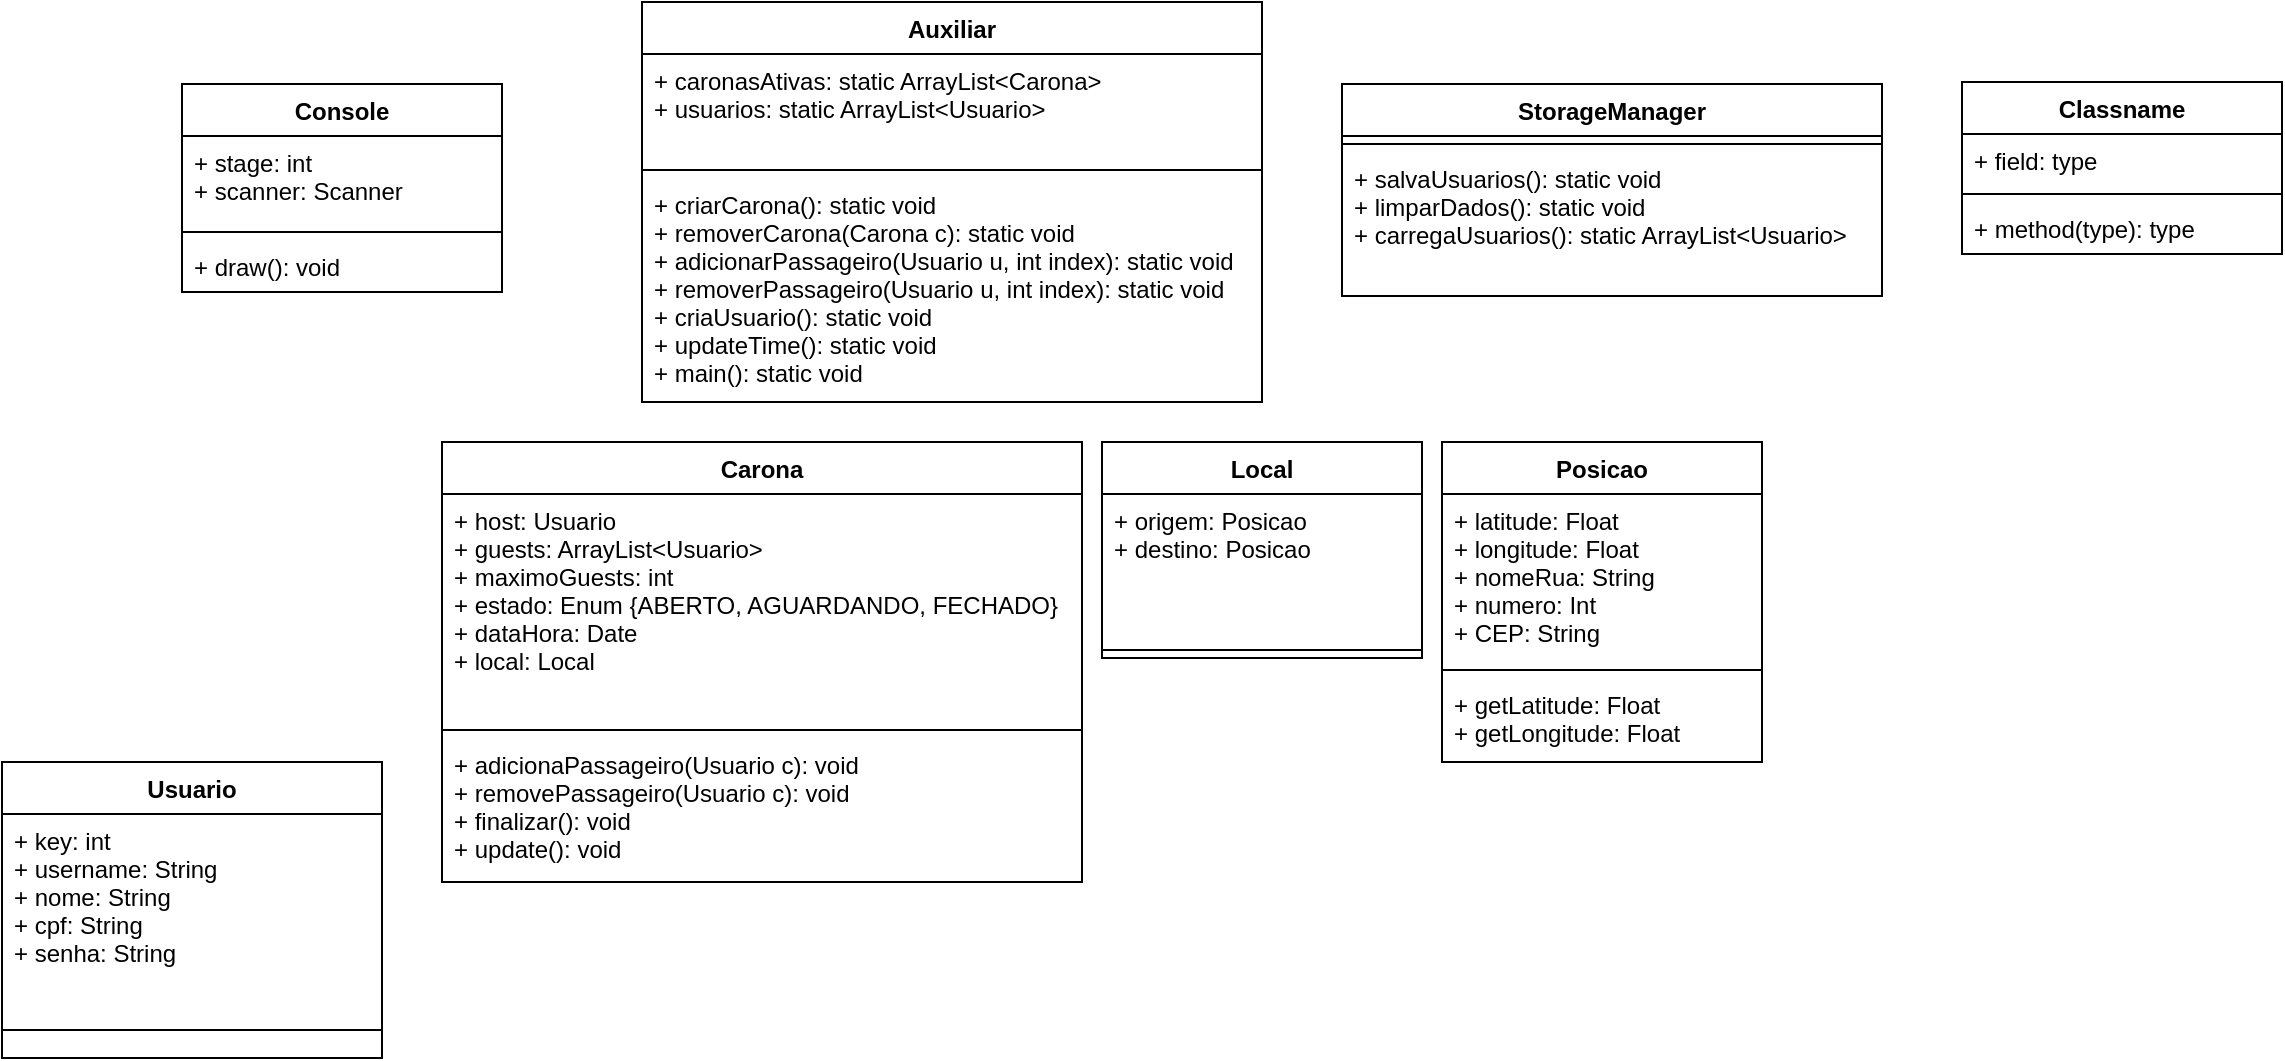 <mxfile version="13.10.7" type="device"><diagram id="C5RBs43oDa-KdzZeNtuy" name="Page-1"><mxGraphModel dx="1038" dy="580" grid="1" gridSize="10" guides="1" tooltips="1" connect="1" arrows="1" fold="1" page="1" pageScale="1" pageWidth="827" pageHeight="1169" math="0" shadow="0"><root><mxCell id="WIyWlLk6GJQsqaUBKTNV-0"/><mxCell id="WIyWlLk6GJQsqaUBKTNV-1" parent="WIyWlLk6GJQsqaUBKTNV-0"/><mxCell id="70YJ4k9ds1o5UzrM6RvZ-0" value="Carona" style="swimlane;fontStyle=1;align=center;verticalAlign=top;childLayout=stackLayout;horizontal=1;startSize=26;horizontalStack=0;resizeParent=1;resizeParentMax=0;resizeLast=0;collapsible=1;marginBottom=0;" parent="WIyWlLk6GJQsqaUBKTNV-1" vertex="1"><mxGeometry x="230" y="220" width="320" height="220" as="geometry"/></mxCell><mxCell id="70YJ4k9ds1o5UzrM6RvZ-1" value="+ host: Usuario&#10;+ guests: ArrayList&lt;Usuario&gt;&#10;+ maximoGuests: int&#10;+ estado: Enum {ABERTO, AGUARDANDO, FECHADO}&#10;+ dataHora: Date&#10;+ local: Local" style="text;strokeColor=none;fillColor=none;align=left;verticalAlign=top;spacingLeft=4;spacingRight=4;overflow=hidden;rotatable=0;points=[[0,0.5],[1,0.5]];portConstraint=eastwest;" parent="70YJ4k9ds1o5UzrM6RvZ-0" vertex="1"><mxGeometry y="26" width="320" height="114" as="geometry"/></mxCell><mxCell id="70YJ4k9ds1o5UzrM6RvZ-2" value="" style="line;strokeWidth=1;fillColor=none;align=left;verticalAlign=middle;spacingTop=-1;spacingLeft=3;spacingRight=3;rotatable=0;labelPosition=right;points=[];portConstraint=eastwest;" parent="70YJ4k9ds1o5UzrM6RvZ-0" vertex="1"><mxGeometry y="140" width="320" height="8" as="geometry"/></mxCell><mxCell id="70YJ4k9ds1o5UzrM6RvZ-3" value="+ adicionaPassageiro(Usuario c): void&#10;+ removePassageiro(Usuario c): void&#10;+ finalizar(): void&#10;+ update(): void" style="text;strokeColor=none;fillColor=none;align=left;verticalAlign=top;spacingLeft=4;spacingRight=4;overflow=hidden;rotatable=0;points=[[0,0.5],[1,0.5]];portConstraint=eastwest;" parent="70YJ4k9ds1o5UzrM6RvZ-0" vertex="1"><mxGeometry y="148" width="320" height="72" as="geometry"/></mxCell><mxCell id="70YJ4k9ds1o5UzrM6RvZ-4" value="Usuario" style="swimlane;fontStyle=1;align=center;verticalAlign=top;childLayout=stackLayout;horizontal=1;startSize=26;horizontalStack=0;resizeParent=1;resizeParentMax=0;resizeLast=0;collapsible=1;marginBottom=0;" parent="WIyWlLk6GJQsqaUBKTNV-1" vertex="1"><mxGeometry x="10" y="380" width="190" height="148" as="geometry"/></mxCell><mxCell id="70YJ4k9ds1o5UzrM6RvZ-5" value="+ key: int&#10;+ username: String&#10;+ nome: String&#10;+ cpf: String&#10;+ senha: String" style="text;strokeColor=none;fillColor=none;align=left;verticalAlign=top;spacingLeft=4;spacingRight=4;overflow=hidden;rotatable=0;points=[[0,0.5],[1,0.5]];portConstraint=eastwest;" parent="70YJ4k9ds1o5UzrM6RvZ-4" vertex="1"><mxGeometry y="26" width="190" height="94" as="geometry"/></mxCell><mxCell id="70YJ4k9ds1o5UzrM6RvZ-6" value="" style="line;strokeWidth=1;fillColor=none;align=left;verticalAlign=middle;spacingTop=-1;spacingLeft=3;spacingRight=3;rotatable=0;labelPosition=right;points=[];portConstraint=eastwest;" parent="70YJ4k9ds1o5UzrM6RvZ-4" vertex="1"><mxGeometry y="120" width="190" height="28" as="geometry"/></mxCell><mxCell id="70YJ4k9ds1o5UzrM6RvZ-9" value="Local" style="swimlane;fontStyle=1;align=center;verticalAlign=top;childLayout=stackLayout;horizontal=1;startSize=26;horizontalStack=0;resizeParent=1;resizeParentMax=0;resizeLast=0;collapsible=1;marginBottom=0;" parent="WIyWlLk6GJQsqaUBKTNV-1" vertex="1"><mxGeometry x="560" y="220" width="160" height="108" as="geometry"/></mxCell><mxCell id="70YJ4k9ds1o5UzrM6RvZ-10" value="+ origem: Posicao&#10;+ destino: Posicao" style="text;strokeColor=none;fillColor=none;align=left;verticalAlign=top;spacingLeft=4;spacingRight=4;overflow=hidden;rotatable=0;points=[[0,0.5],[1,0.5]];portConstraint=eastwest;" parent="70YJ4k9ds1o5UzrM6RvZ-9" vertex="1"><mxGeometry y="26" width="160" height="74" as="geometry"/></mxCell><mxCell id="70YJ4k9ds1o5UzrM6RvZ-11" value="" style="line;strokeWidth=1;fillColor=none;align=left;verticalAlign=middle;spacingTop=-1;spacingLeft=3;spacingRight=3;rotatable=0;labelPosition=right;points=[];portConstraint=eastwest;" parent="70YJ4k9ds1o5UzrM6RvZ-9" vertex="1"><mxGeometry y="100" width="160" height="8" as="geometry"/></mxCell><mxCell id="70YJ4k9ds1o5UzrM6RvZ-13" value="Posicao" style="swimlane;fontStyle=1;align=center;verticalAlign=top;childLayout=stackLayout;horizontal=1;startSize=26;horizontalStack=0;resizeParent=1;resizeParentMax=0;resizeLast=0;collapsible=1;marginBottom=0;" parent="WIyWlLk6GJQsqaUBKTNV-1" vertex="1"><mxGeometry x="730" y="220" width="160" height="160" as="geometry"/></mxCell><mxCell id="70YJ4k9ds1o5UzrM6RvZ-14" value="+ latitude: Float&#10;+ longitude: Float&#10;+ nomeRua: String&#10;+ numero: Int&#10;+ CEP: String" style="text;strokeColor=none;fillColor=none;align=left;verticalAlign=top;spacingLeft=4;spacingRight=4;overflow=hidden;rotatable=0;points=[[0,0.5],[1,0.5]];portConstraint=eastwest;" parent="70YJ4k9ds1o5UzrM6RvZ-13" vertex="1"><mxGeometry y="26" width="160" height="84" as="geometry"/></mxCell><mxCell id="70YJ4k9ds1o5UzrM6RvZ-15" value="" style="line;strokeWidth=1;fillColor=none;align=left;verticalAlign=middle;spacingTop=-1;spacingLeft=3;spacingRight=3;rotatable=0;labelPosition=right;points=[];portConstraint=eastwest;" parent="70YJ4k9ds1o5UzrM6RvZ-13" vertex="1"><mxGeometry y="110" width="160" height="8" as="geometry"/></mxCell><mxCell id="70YJ4k9ds1o5UzrM6RvZ-16" value="+ getLatitude: Float&#10;+ getLongitude: Float" style="text;strokeColor=none;fillColor=none;align=left;verticalAlign=top;spacingLeft=4;spacingRight=4;overflow=hidden;rotatable=0;points=[[0,0.5],[1,0.5]];portConstraint=eastwest;" parent="70YJ4k9ds1o5UzrM6RvZ-13" vertex="1"><mxGeometry y="118" width="160" height="42" as="geometry"/></mxCell><mxCell id="70YJ4k9ds1o5UzrM6RvZ-25" value="Auxiliar" style="swimlane;fontStyle=1;align=center;verticalAlign=top;childLayout=stackLayout;horizontal=1;startSize=26;horizontalStack=0;resizeParent=1;resizeParentMax=0;resizeLast=0;collapsible=1;marginBottom=0;" parent="WIyWlLk6GJQsqaUBKTNV-1" vertex="1"><mxGeometry x="330" width="310" height="200" as="geometry"/></mxCell><mxCell id="70YJ4k9ds1o5UzrM6RvZ-26" value="+ caronasAtivas: static ArrayList&lt;Carona&gt;&#10;+ usuarios: static ArrayList&lt;Usuario&gt;" style="text;strokeColor=none;fillColor=none;align=left;verticalAlign=top;spacingLeft=4;spacingRight=4;overflow=hidden;rotatable=0;points=[[0,0.5],[1,0.5]];portConstraint=eastwest;" parent="70YJ4k9ds1o5UzrM6RvZ-25" vertex="1"><mxGeometry y="26" width="310" height="54" as="geometry"/></mxCell><mxCell id="70YJ4k9ds1o5UzrM6RvZ-27" value="" style="line;strokeWidth=1;fillColor=none;align=left;verticalAlign=middle;spacingTop=-1;spacingLeft=3;spacingRight=3;rotatable=0;labelPosition=right;points=[];portConstraint=eastwest;" parent="70YJ4k9ds1o5UzrM6RvZ-25" vertex="1"><mxGeometry y="80" width="310" height="8" as="geometry"/></mxCell><mxCell id="70YJ4k9ds1o5UzrM6RvZ-28" value="+ criarCarona(): static void&#10;+ removerCarona(Carona c): static void&#10;+ adicionarPassageiro(Usuario u, int index): static void&#10;+ removerPassageiro(Usuario u, int index): static void&#10;+ criaUsuario(): static void&#10;+ updateTime(): static void&#10;+ main(): static void" style="text;strokeColor=none;fillColor=none;align=left;verticalAlign=top;spacingLeft=4;spacingRight=4;overflow=hidden;rotatable=0;points=[[0,0.5],[1,0.5]];portConstraint=eastwest;" parent="70YJ4k9ds1o5UzrM6RvZ-25" vertex="1"><mxGeometry y="88" width="310" height="112" as="geometry"/></mxCell><mxCell id="70YJ4k9ds1o5UzrM6RvZ-32" value="Console" style="swimlane;fontStyle=1;align=center;verticalAlign=top;childLayout=stackLayout;horizontal=1;startSize=26;horizontalStack=0;resizeParent=1;resizeParentMax=0;resizeLast=0;collapsible=1;marginBottom=0;" parent="WIyWlLk6GJQsqaUBKTNV-1" vertex="1"><mxGeometry x="100" y="41" width="160" height="104" as="geometry"/></mxCell><mxCell id="70YJ4k9ds1o5UzrM6RvZ-33" value="+ stage: int&#10;+ scanner: Scanner" style="text;strokeColor=none;fillColor=none;align=left;verticalAlign=top;spacingLeft=4;spacingRight=4;overflow=hidden;rotatable=0;points=[[0,0.5],[1,0.5]];portConstraint=eastwest;" parent="70YJ4k9ds1o5UzrM6RvZ-32" vertex="1"><mxGeometry y="26" width="160" height="44" as="geometry"/></mxCell><mxCell id="70YJ4k9ds1o5UzrM6RvZ-34" value="" style="line;strokeWidth=1;fillColor=none;align=left;verticalAlign=middle;spacingTop=-1;spacingLeft=3;spacingRight=3;rotatable=0;labelPosition=right;points=[];portConstraint=eastwest;" parent="70YJ4k9ds1o5UzrM6RvZ-32" vertex="1"><mxGeometry y="70" width="160" height="8" as="geometry"/></mxCell><mxCell id="70YJ4k9ds1o5UzrM6RvZ-35" value="+ draw(): void" style="text;strokeColor=none;fillColor=none;align=left;verticalAlign=top;spacingLeft=4;spacingRight=4;overflow=hidden;rotatable=0;points=[[0,0.5],[1,0.5]];portConstraint=eastwest;" parent="70YJ4k9ds1o5UzrM6RvZ-32" vertex="1"><mxGeometry y="78" width="160" height="26" as="geometry"/></mxCell><mxCell id="8-LOsy8GWbaPUUwe34V0-0" value="StorageManager" style="swimlane;fontStyle=1;align=center;verticalAlign=top;childLayout=stackLayout;horizontal=1;startSize=26;horizontalStack=0;resizeParent=1;resizeParentMax=0;resizeLast=0;collapsible=1;marginBottom=0;" parent="WIyWlLk6GJQsqaUBKTNV-1" vertex="1"><mxGeometry x="680" y="41" width="270" height="106" as="geometry"/></mxCell><mxCell id="8-LOsy8GWbaPUUwe34V0-2" value="" style="line;strokeWidth=1;fillColor=none;align=left;verticalAlign=middle;spacingTop=-1;spacingLeft=3;spacingRight=3;rotatable=0;labelPosition=right;points=[];portConstraint=eastwest;" parent="8-LOsy8GWbaPUUwe34V0-0" vertex="1"><mxGeometry y="26" width="270" height="8" as="geometry"/></mxCell><mxCell id="8-LOsy8GWbaPUUwe34V0-3" value="+ salvaUsuarios(): static void&#10;+ limparDados(): static void&#10;+ carregaUsuarios(): static ArrayList&lt;Usuario&gt;" style="text;strokeColor=none;fillColor=none;align=left;verticalAlign=top;spacingLeft=4;spacingRight=4;overflow=hidden;rotatable=0;points=[[0,0.5],[1,0.5]];portConstraint=eastwest;" parent="8-LOsy8GWbaPUUwe34V0-0" vertex="1"><mxGeometry y="34" width="270" height="72" as="geometry"/></mxCell><mxCell id="O2n8_iNczZ0qudaaKC3S-0" value="Classname" style="swimlane;fontStyle=1;align=center;verticalAlign=top;childLayout=stackLayout;horizontal=1;startSize=26;horizontalStack=0;resizeParent=1;resizeParentMax=0;resizeLast=0;collapsible=1;marginBottom=0;" parent="WIyWlLk6GJQsqaUBKTNV-1" vertex="1"><mxGeometry x="990" y="40" width="160" height="86" as="geometry"/></mxCell><mxCell id="O2n8_iNczZ0qudaaKC3S-1" value="+ field: type" style="text;strokeColor=none;fillColor=none;align=left;verticalAlign=top;spacingLeft=4;spacingRight=4;overflow=hidden;rotatable=0;points=[[0,0.5],[1,0.5]];portConstraint=eastwest;" parent="O2n8_iNczZ0qudaaKC3S-0" vertex="1"><mxGeometry y="26" width="160" height="26" as="geometry"/></mxCell><mxCell id="O2n8_iNczZ0qudaaKC3S-2" value="" style="line;strokeWidth=1;fillColor=none;align=left;verticalAlign=middle;spacingTop=-1;spacingLeft=3;spacingRight=3;rotatable=0;labelPosition=right;points=[];portConstraint=eastwest;" parent="O2n8_iNczZ0qudaaKC3S-0" vertex="1"><mxGeometry y="52" width="160" height="8" as="geometry"/></mxCell><mxCell id="O2n8_iNczZ0qudaaKC3S-3" value="+ method(type): type" style="text;strokeColor=none;fillColor=none;align=left;verticalAlign=top;spacingLeft=4;spacingRight=4;overflow=hidden;rotatable=0;points=[[0,0.5],[1,0.5]];portConstraint=eastwest;" parent="O2n8_iNczZ0qudaaKC3S-0" vertex="1"><mxGeometry y="60" width="160" height="26" as="geometry"/></mxCell></root></mxGraphModel></diagram></mxfile>